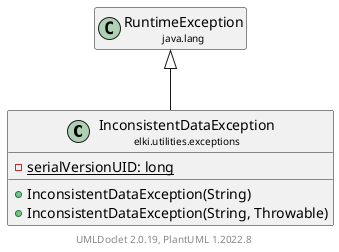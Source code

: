 @startuml
    remove .*\.(Instance|Par|Parameterizer|Factory)$
    set namespaceSeparator none
    hide empty fields
    hide empty methods

    class "<size:14>InconsistentDataException\n<size:10>elki.utilities.exceptions" as elki.utilities.exceptions.InconsistentDataException [[InconsistentDataException.html]] {
        {static} -serialVersionUID: long
        +InconsistentDataException(String)
        +InconsistentDataException(String, Throwable)
    }

    class "<size:14>RuntimeException\n<size:10>java.lang" as java.lang.RuntimeException

    java.lang.RuntimeException <|-- elki.utilities.exceptions.InconsistentDataException

    center footer UMLDoclet 2.0.19, PlantUML 1.2022.8
@enduml
